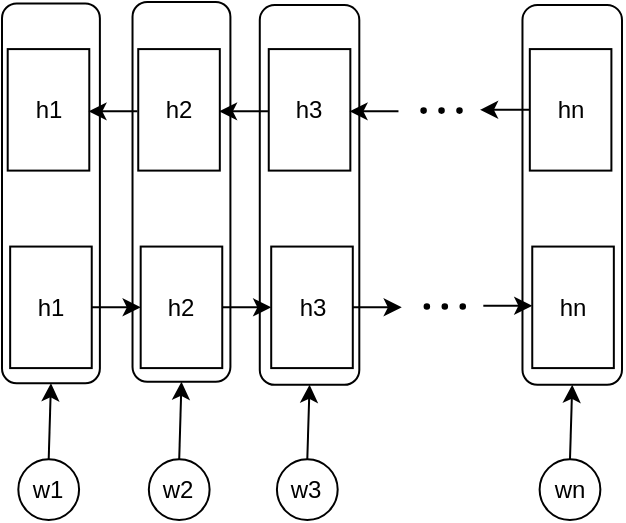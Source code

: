 <mxfile version="17.4.6" type="github">
  <diagram id="H1HA2Nj7DjGSjI18z90N" name="Page-1">
    <mxGraphModel dx="960" dy="515" grid="1" gridSize="10" guides="1" tooltips="1" connect="1" arrows="1" fold="1" page="1" pageScale="1" pageWidth="827" pageHeight="1169" math="0" shadow="0">
      <root>
        <mxCell id="0" />
        <mxCell id="1" parent="0" />
        <mxCell id="P13N5EHRVy5XeqDzWx6y-37" value="" style="group" vertex="1" connectable="0" parent="1">
          <mxGeometry x="190" y="160" width="310" height="259" as="geometry" />
        </mxCell>
        <mxCell id="P13N5EHRVy5XeqDzWx6y-19" value="" style="rounded=1;whiteSpace=wrap;html=1;fillColor=none;direction=south;" vertex="1" parent="P13N5EHRVy5XeqDzWx6y-37">
          <mxGeometry x="260.237" y="1.519" width="49.763" height="189.883" as="geometry" />
        </mxCell>
        <mxCell id="P13N5EHRVy5XeqDzWx6y-18" value="" style="rounded=1;whiteSpace=wrap;html=1;fillColor=none;direction=south;" vertex="1" parent="P13N5EHRVy5XeqDzWx6y-37">
          <mxGeometry x="128.895" y="1.519" width="49.763" height="189.883" as="geometry" />
        </mxCell>
        <mxCell id="P13N5EHRVy5XeqDzWx6y-17" value="" style="rounded=1;whiteSpace=wrap;html=1;fillColor=none;direction=south;" vertex="1" parent="P13N5EHRVy5XeqDzWx6y-37">
          <mxGeometry x="65.263" width="48.947" height="189.883" as="geometry" />
        </mxCell>
        <mxCell id="P13N5EHRVy5XeqDzWx6y-12" value="" style="rounded=1;whiteSpace=wrap;html=1;fillColor=none;direction=south;" vertex="1" parent="P13N5EHRVy5XeqDzWx6y-37">
          <mxGeometry y="0.76" width="48.947" height="189.883" as="geometry" />
        </mxCell>
        <mxCell id="P13N5EHRVy5XeqDzWx6y-1" value="h1" style="rounded=0;whiteSpace=wrap;html=1;" vertex="1" parent="P13N5EHRVy5XeqDzWx6y-37">
          <mxGeometry x="4.079" y="122.284" width="40.789" height="60.762" as="geometry" />
        </mxCell>
        <mxCell id="P13N5EHRVy5XeqDzWx6y-2" value="h2" style="rounded=0;whiteSpace=wrap;html=1;" vertex="1" parent="P13N5EHRVy5XeqDzWx6y-37">
          <mxGeometry x="69.342" y="122.284" width="40.789" height="60.762" as="geometry" />
        </mxCell>
        <mxCell id="P13N5EHRVy5XeqDzWx6y-3" value="h3" style="rounded=0;whiteSpace=wrap;html=1;" vertex="1" parent="P13N5EHRVy5XeqDzWx6y-37">
          <mxGeometry x="134.605" y="122.284" width="40.789" height="60.762" as="geometry" />
        </mxCell>
        <mxCell id="P13N5EHRVy5XeqDzWx6y-4" value="hn" style="rounded=0;whiteSpace=wrap;html=1;" vertex="1" parent="P13N5EHRVy5XeqDzWx6y-37">
          <mxGeometry x="265.132" y="122.284" width="40.789" height="60.762" as="geometry" />
        </mxCell>
        <mxCell id="P13N5EHRVy5XeqDzWx6y-5" value="" style="ellipse;whiteSpace=wrap;html=1;aspect=fixed;fillColor=#000000;" vertex="1" parent="P13N5EHRVy5XeqDzWx6y-37">
          <mxGeometry x="211.289" y="151.147" width="2.279" height="2.279" as="geometry" />
        </mxCell>
        <mxCell id="P13N5EHRVy5XeqDzWx6y-6" value="" style="ellipse;whiteSpace=wrap;html=1;aspect=fixed;fillColor=#000000;" vertex="1" parent="P13N5EHRVy5XeqDzWx6y-37">
          <mxGeometry x="220.263" y="151.147" width="2.279" height="2.279" as="geometry" />
        </mxCell>
        <mxCell id="P13N5EHRVy5XeqDzWx6y-7" value="" style="ellipse;whiteSpace=wrap;html=1;aspect=fixed;fillColor=#000000;" vertex="1" parent="P13N5EHRVy5XeqDzWx6y-37">
          <mxGeometry x="229.237" y="151.147" width="2.279" height="2.279" as="geometry" />
        </mxCell>
        <mxCell id="P13N5EHRVy5XeqDzWx6y-8" value="" style="endArrow=classic;html=1;rounded=0;exitX=1;exitY=0.5;exitDx=0;exitDy=0;entryX=0;entryY=0.5;entryDx=0;entryDy=0;" edge="1" parent="P13N5EHRVy5XeqDzWx6y-37" source="P13N5EHRVy5XeqDzWx6y-1" target="P13N5EHRVy5XeqDzWx6y-2">
          <mxGeometry width="50" height="50" relative="1" as="geometry">
            <mxPoint x="175.395" y="91.903" as="sourcePoint" />
            <mxPoint x="216.184" y="53.927" as="targetPoint" />
          </mxGeometry>
        </mxCell>
        <mxCell id="P13N5EHRVy5XeqDzWx6y-9" value="" style="endArrow=classic;html=1;rounded=0;exitX=1;exitY=0.5;exitDx=0;exitDy=0;entryX=0;entryY=0.5;entryDx=0;entryDy=0;" edge="1" parent="P13N5EHRVy5XeqDzWx6y-37" source="P13N5EHRVy5XeqDzWx6y-2" target="P13N5EHRVy5XeqDzWx6y-3">
          <mxGeometry width="50" height="50" relative="1" as="geometry">
            <mxPoint x="53.026" y="160.261" as="sourcePoint" />
            <mxPoint x="77.5" y="160.261" as="targetPoint" />
          </mxGeometry>
        </mxCell>
        <mxCell id="P13N5EHRVy5XeqDzWx6y-10" value="" style="endArrow=classic;html=1;rounded=0;exitX=1;exitY=0.5;exitDx=0;exitDy=0;" edge="1" parent="P13N5EHRVy5XeqDzWx6y-37" source="P13N5EHRVy5XeqDzWx6y-3">
          <mxGeometry width="50" height="50" relative="1" as="geometry">
            <mxPoint x="118.289" y="160.261" as="sourcePoint" />
            <mxPoint x="199.868" y="152.666" as="targetPoint" />
          </mxGeometry>
        </mxCell>
        <mxCell id="P13N5EHRVy5XeqDzWx6y-11" value="" style="endArrow=classic;html=1;rounded=0;exitX=1;exitY=0.5;exitDx=0;exitDy=0;entryX=0;entryY=0.5;entryDx=0;entryDy=0;" edge="1" parent="P13N5EHRVy5XeqDzWx6y-37">
          <mxGeometry width="50" height="50" relative="1" as="geometry">
            <mxPoint x="240.658" y="151.906" as="sourcePoint" />
            <mxPoint x="265.132" y="151.906" as="targetPoint" />
          </mxGeometry>
        </mxCell>
        <mxCell id="P13N5EHRVy5XeqDzWx6y-13" value="w1" style="ellipse;whiteSpace=wrap;html=1;aspect=fixed;fillColor=none;" vertex="1" parent="P13N5EHRVy5XeqDzWx6y-37">
          <mxGeometry x="8.158" y="228.619" width="30.381" height="30.381" as="geometry" />
        </mxCell>
        <mxCell id="P13N5EHRVy5XeqDzWx6y-14" value="w2" style="ellipse;whiteSpace=wrap;html=1;aspect=fixed;fillColor=none;" vertex="1" parent="P13N5EHRVy5XeqDzWx6y-37">
          <mxGeometry x="73.421" y="228.619" width="30.381" height="30.381" as="geometry" />
        </mxCell>
        <mxCell id="P13N5EHRVy5XeqDzWx6y-15" value="w3" style="ellipse;whiteSpace=wrap;html=1;aspect=fixed;fillColor=none;" vertex="1" parent="P13N5EHRVy5XeqDzWx6y-37">
          <mxGeometry x="137.461" y="228.619" width="30.381" height="30.381" as="geometry" />
        </mxCell>
        <mxCell id="P13N5EHRVy5XeqDzWx6y-16" value="wn" style="ellipse;whiteSpace=wrap;html=1;aspect=fixed;fillColor=none;" vertex="1" parent="P13N5EHRVy5XeqDzWx6y-37">
          <mxGeometry x="268.803" y="228.619" width="30.381" height="30.381" as="geometry" />
        </mxCell>
        <mxCell id="P13N5EHRVy5XeqDzWx6y-20" value="h1" style="rounded=0;whiteSpace=wrap;html=1;" vertex="1" parent="P13N5EHRVy5XeqDzWx6y-37">
          <mxGeometry x="2.855" y="23.545" width="40.789" height="60.762" as="geometry" />
        </mxCell>
        <mxCell id="P13N5EHRVy5XeqDzWx6y-21" value="h2" style="rounded=0;whiteSpace=wrap;html=1;" vertex="1" parent="P13N5EHRVy5XeqDzWx6y-37">
          <mxGeometry x="68.118" y="23.545" width="40.789" height="60.762" as="geometry" />
        </mxCell>
        <mxCell id="P13N5EHRVy5XeqDzWx6y-22" value="h3" style="rounded=0;whiteSpace=wrap;html=1;" vertex="1" parent="P13N5EHRVy5XeqDzWx6y-37">
          <mxGeometry x="133.382" y="23.545" width="40.789" height="60.762" as="geometry" />
        </mxCell>
        <mxCell id="P13N5EHRVy5XeqDzWx6y-23" value="hn" style="rounded=0;whiteSpace=wrap;html=1;" vertex="1" parent="P13N5EHRVy5XeqDzWx6y-37">
          <mxGeometry x="263.908" y="23.545" width="40.789" height="60.762" as="geometry" />
        </mxCell>
        <mxCell id="P13N5EHRVy5XeqDzWx6y-24" value="" style="ellipse;whiteSpace=wrap;html=1;aspect=fixed;fillColor=#000000;" vertex="1" parent="P13N5EHRVy5XeqDzWx6y-37">
          <mxGeometry x="209.658" y="53.167" width="2.279" height="2.279" as="geometry" />
        </mxCell>
        <mxCell id="P13N5EHRVy5XeqDzWx6y-25" value="" style="ellipse;whiteSpace=wrap;html=1;aspect=fixed;fillColor=#000000;" vertex="1" parent="P13N5EHRVy5XeqDzWx6y-37">
          <mxGeometry x="218.632" y="53.167" width="2.279" height="2.279" as="geometry" />
        </mxCell>
        <mxCell id="P13N5EHRVy5XeqDzWx6y-26" value="" style="ellipse;whiteSpace=wrap;html=1;aspect=fixed;fillColor=#000000;" vertex="1" parent="P13N5EHRVy5XeqDzWx6y-37">
          <mxGeometry x="227.605" y="53.167" width="2.279" height="2.279" as="geometry" />
        </mxCell>
        <mxCell id="P13N5EHRVy5XeqDzWx6y-27" value="" style="endArrow=classic;html=1;rounded=0;exitX=1;exitY=0.5;exitDx=0;exitDy=0;entryX=0;entryY=0.5;entryDx=0;entryDy=0;" edge="1" parent="P13N5EHRVy5XeqDzWx6y-37">
          <mxGeometry width="50" height="50" relative="1" as="geometry">
            <mxPoint x="67.711" y="54.686" as="sourcePoint" />
            <mxPoint x="43.237" y="54.686" as="targetPoint" />
          </mxGeometry>
        </mxCell>
        <mxCell id="P13N5EHRVy5XeqDzWx6y-28" value="" style="endArrow=classic;html=1;rounded=0;exitX=1;exitY=0.5;exitDx=0;exitDy=0;entryX=0;entryY=0.5;entryDx=0;entryDy=0;" edge="1" parent="P13N5EHRVy5XeqDzWx6y-37">
          <mxGeometry width="50" height="50" relative="1" as="geometry">
            <mxPoint x="132.974" y="54.686" as="sourcePoint" />
            <mxPoint x="108.5" y="54.686" as="targetPoint" />
          </mxGeometry>
        </mxCell>
        <mxCell id="P13N5EHRVy5XeqDzWx6y-29" value="" style="endArrow=classic;html=1;rounded=0;exitX=1;exitY=0.5;exitDx=0;exitDy=0;" edge="1" parent="P13N5EHRVy5XeqDzWx6y-37">
          <mxGeometry width="50" height="50" relative="1" as="geometry">
            <mxPoint x="198.237" y="54.686" as="sourcePoint" />
            <mxPoint x="173.763" y="54.686" as="targetPoint" />
          </mxGeometry>
        </mxCell>
        <mxCell id="P13N5EHRVy5XeqDzWx6y-30" value="" style="endArrow=classic;html=1;rounded=0;exitX=1;exitY=0.5;exitDx=0;exitDy=0;entryX=0;entryY=0.5;entryDx=0;entryDy=0;" edge="1" parent="P13N5EHRVy5XeqDzWx6y-37">
          <mxGeometry width="50" height="50" relative="1" as="geometry">
            <mxPoint x="263.5" y="53.927" as="sourcePoint" />
            <mxPoint x="239.026" y="53.927" as="targetPoint" />
          </mxGeometry>
        </mxCell>
        <mxCell id="P13N5EHRVy5XeqDzWx6y-32" value="" style="endArrow=classic;html=1;rounded=0;exitX=0.5;exitY=0;exitDx=0;exitDy=0;entryX=1;entryY=0.5;entryDx=0;entryDy=0;" edge="1" parent="P13N5EHRVy5XeqDzWx6y-37" source="P13N5EHRVy5XeqDzWx6y-13" target="P13N5EHRVy5XeqDzWx6y-12">
          <mxGeometry width="50" height="50" relative="1" as="geometry">
            <mxPoint x="32.632" y="223.302" as="sourcePoint" />
            <mxPoint x="73.421" y="185.326" as="targetPoint" />
          </mxGeometry>
        </mxCell>
        <mxCell id="P13N5EHRVy5XeqDzWx6y-34" value="" style="endArrow=classic;html=1;rounded=0;exitX=0.5;exitY=0;exitDx=0;exitDy=0;entryX=1;entryY=0.5;entryDx=0;entryDy=0;" edge="1" parent="P13N5EHRVy5XeqDzWx6y-37" source="P13N5EHRVy5XeqDzWx6y-14" target="P13N5EHRVy5XeqDzWx6y-17">
          <mxGeometry width="50" height="50" relative="1" as="geometry">
            <mxPoint x="84.842" y="229.378" as="sourcePoint" />
            <mxPoint x="93.816" y="190.642" as="targetPoint" />
          </mxGeometry>
        </mxCell>
        <mxCell id="P13N5EHRVy5XeqDzWx6y-35" value="" style="endArrow=classic;html=1;rounded=0;exitX=0.5;exitY=0;exitDx=0;exitDy=0;entryX=1;entryY=0.5;entryDx=0;entryDy=0;" edge="1" parent="P13N5EHRVy5XeqDzWx6y-37" source="P13N5EHRVy5XeqDzWx6y-15" target="P13N5EHRVy5XeqDzWx6y-18">
          <mxGeometry width="50" height="50" relative="1" as="geometry">
            <mxPoint x="218.632" y="232.416" as="sourcePoint" />
            <mxPoint x="218.632" y="193.68" as="targetPoint" />
          </mxGeometry>
        </mxCell>
        <mxCell id="P13N5EHRVy5XeqDzWx6y-36" value="" style="endArrow=classic;html=1;rounded=0;exitX=0.5;exitY=0;exitDx=0;exitDy=0;entryX=1;entryY=0.5;entryDx=0;entryDy=0;" edge="1" parent="P13N5EHRVy5XeqDzWx6y-37" source="P13N5EHRVy5XeqDzWx6y-16" target="P13N5EHRVy5XeqDzWx6y-19">
          <mxGeometry width="50" height="50" relative="1" as="geometry">
            <mxPoint x="269.618" y="228.619" as="sourcePoint" />
            <mxPoint x="269.618" y="191.402" as="targetPoint" />
          </mxGeometry>
        </mxCell>
      </root>
    </mxGraphModel>
  </diagram>
</mxfile>

